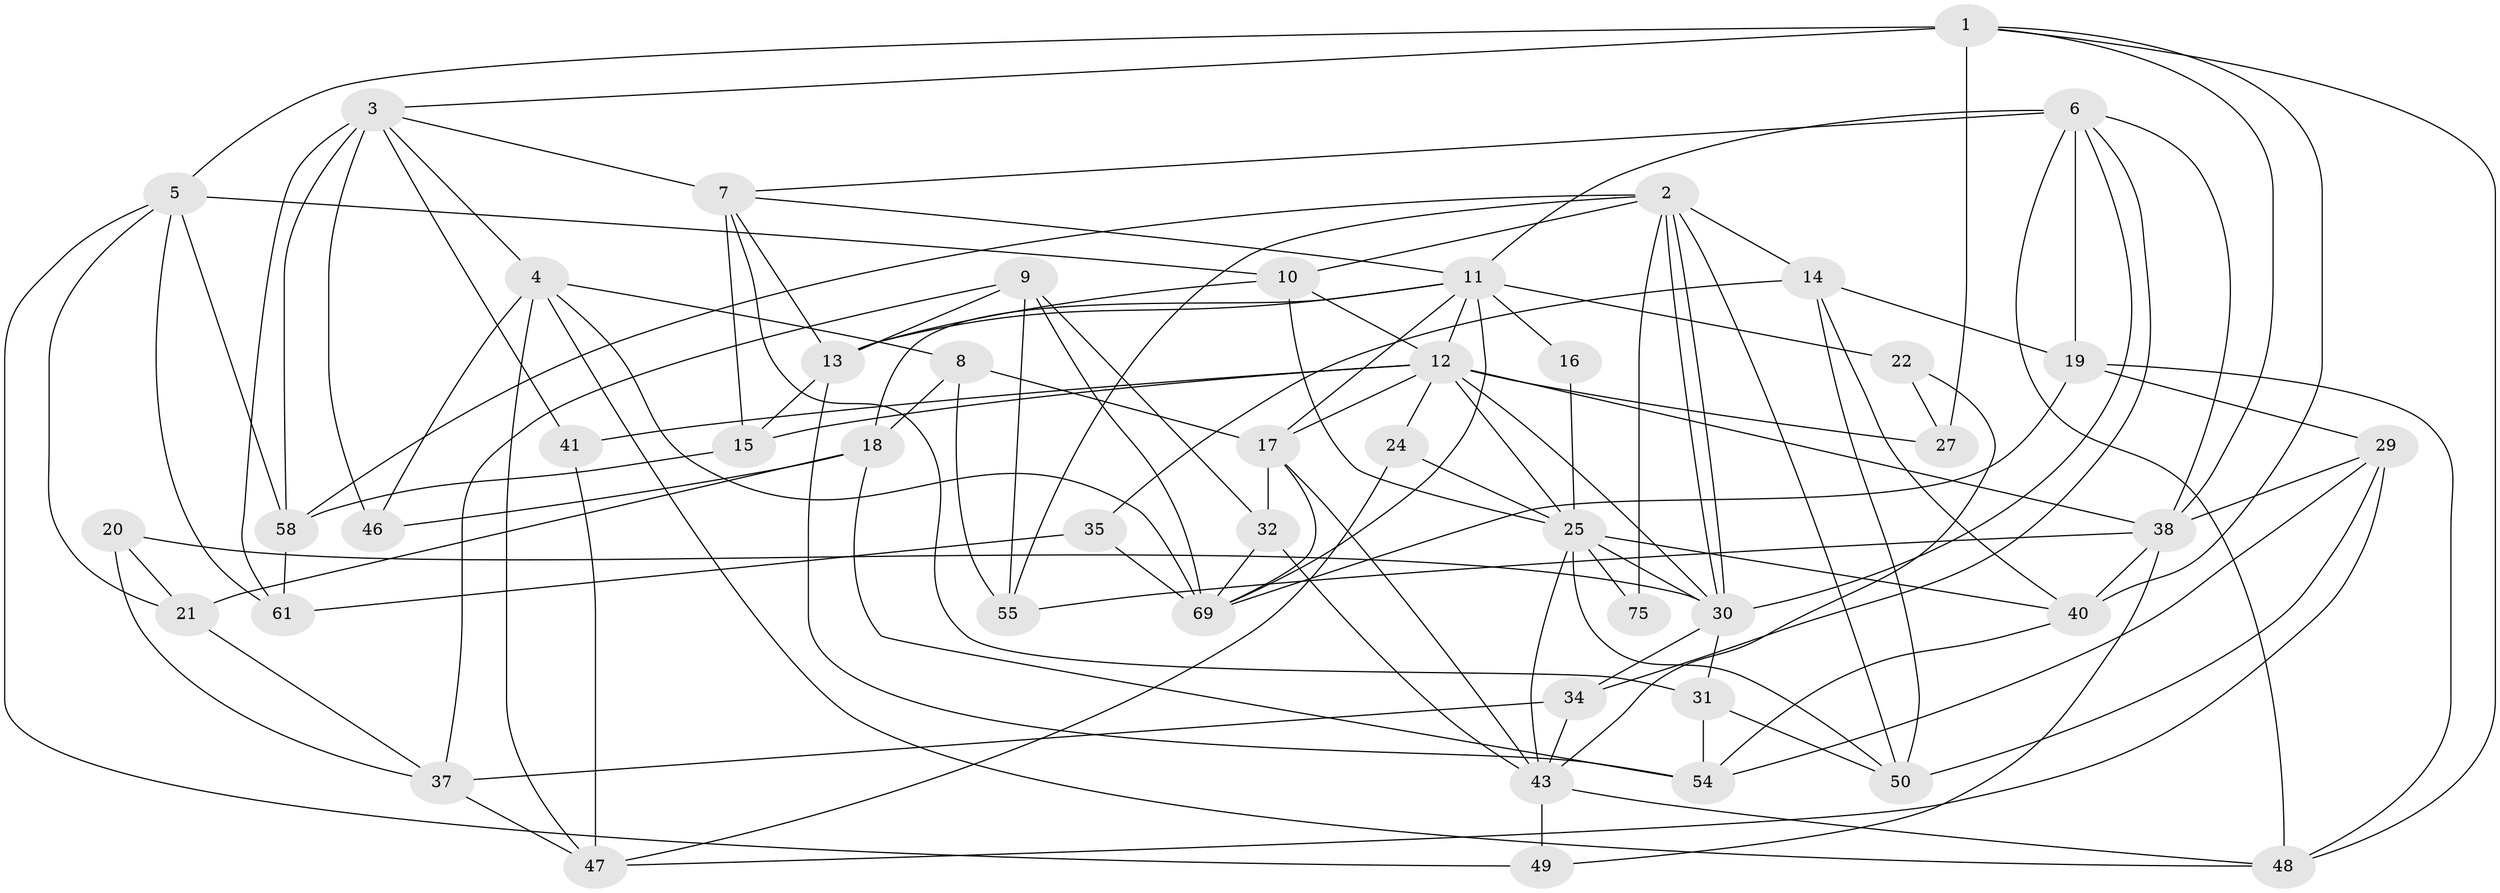 // original degree distribution, {6: 0.06172839506172839, 5: 0.18518518518518517, 4: 0.30864197530864196, 2: 0.12345679012345678, 3: 0.25925925925925924, 7: 0.04938271604938271, 8: 0.012345679012345678}
// Generated by graph-tools (version 1.1) at 2025/11/02/27/25 16:11:23]
// undirected, 47 vertices, 120 edges
graph export_dot {
graph [start="1"]
  node [color=gray90,style=filled];
  1 [super="+74"];
  2 [super="+26"];
  3 [super="+70"];
  4 [super="+53"];
  5 [super="+60"];
  6 [super="+62"];
  7 [super="+23"];
  8 [super="+36"];
  9 [super="+79"];
  10 [super="+56"];
  11 [super="+33"];
  12 [super="+67"];
  13 [super="+28"];
  14 [super="+78"];
  15 [super="+73"];
  16;
  17 [super="+71"];
  18;
  19 [super="+59"];
  20 [super="+39"];
  21;
  22;
  24;
  25 [super="+44"];
  27 [super="+68"];
  29 [super="+51"];
  30 [super="+64"];
  31 [super="+42"];
  32;
  34 [super="+81"];
  35;
  37 [super="+52"];
  38 [super="+45"];
  40 [super="+63"];
  41;
  43 [super="+66"];
  46;
  47 [super="+80"];
  48;
  49;
  50 [super="+72"];
  54 [super="+57"];
  55 [super="+65"];
  58 [super="+76"];
  61;
  69 [super="+77"];
  75;
  1 -- 3;
  1 -- 38;
  1 -- 48;
  1 -- 5 [weight=2];
  1 -- 40;
  1 -- 27;
  2 -- 30;
  2 -- 30;
  2 -- 14;
  2 -- 10;
  2 -- 50;
  2 -- 55;
  2 -- 58;
  2 -- 75;
  3 -- 7;
  3 -- 4;
  3 -- 41;
  3 -- 58;
  3 -- 61;
  3 -- 46;
  4 -- 69;
  4 -- 48;
  4 -- 46;
  4 -- 8;
  4 -- 47;
  5 -- 21;
  5 -- 61;
  5 -- 49;
  5 -- 10;
  5 -- 58;
  6 -- 30;
  6 -- 11;
  6 -- 7;
  6 -- 38;
  6 -- 48;
  6 -- 34;
  6 -- 19;
  7 -- 11;
  7 -- 15;
  7 -- 13;
  7 -- 31;
  8 -- 18;
  8 -- 55;
  8 -- 17;
  9 -- 69;
  9 -- 55;
  9 -- 32;
  9 -- 13;
  9 -- 37;
  10 -- 12;
  10 -- 25 [weight=2];
  10 -- 13;
  11 -- 16 [weight=2];
  11 -- 12;
  11 -- 18;
  11 -- 22;
  11 -- 13;
  11 -- 17;
  11 -- 69;
  12 -- 27;
  12 -- 17;
  12 -- 24;
  12 -- 41;
  12 -- 25;
  12 -- 38;
  12 -- 15;
  12 -- 30;
  13 -- 15;
  13 -- 54;
  14 -- 35;
  14 -- 40;
  14 -- 50;
  14 -- 19;
  15 -- 58;
  16 -- 25;
  17 -- 69 [weight=2];
  17 -- 32;
  17 -- 43;
  18 -- 46;
  18 -- 21;
  18 -- 54;
  19 -- 29 [weight=2];
  19 -- 48;
  19 -- 69;
  20 -- 30;
  20 -- 21;
  20 -- 37;
  21 -- 37;
  22 -- 43;
  22 -- 27;
  24 -- 25;
  24 -- 47;
  25 -- 40;
  25 -- 50;
  25 -- 75;
  25 -- 43;
  25 -- 30;
  29 -- 38;
  29 -- 47;
  29 -- 54;
  29 -- 50;
  30 -- 34;
  30 -- 31;
  31 -- 50;
  31 -- 54;
  32 -- 69;
  32 -- 43;
  34 -- 43;
  34 -- 37;
  35 -- 61;
  35 -- 69;
  37 -- 47;
  38 -- 49;
  38 -- 40;
  38 -- 55;
  40 -- 54;
  41 -- 47;
  43 -- 48;
  43 -- 49;
  58 -- 61;
}
